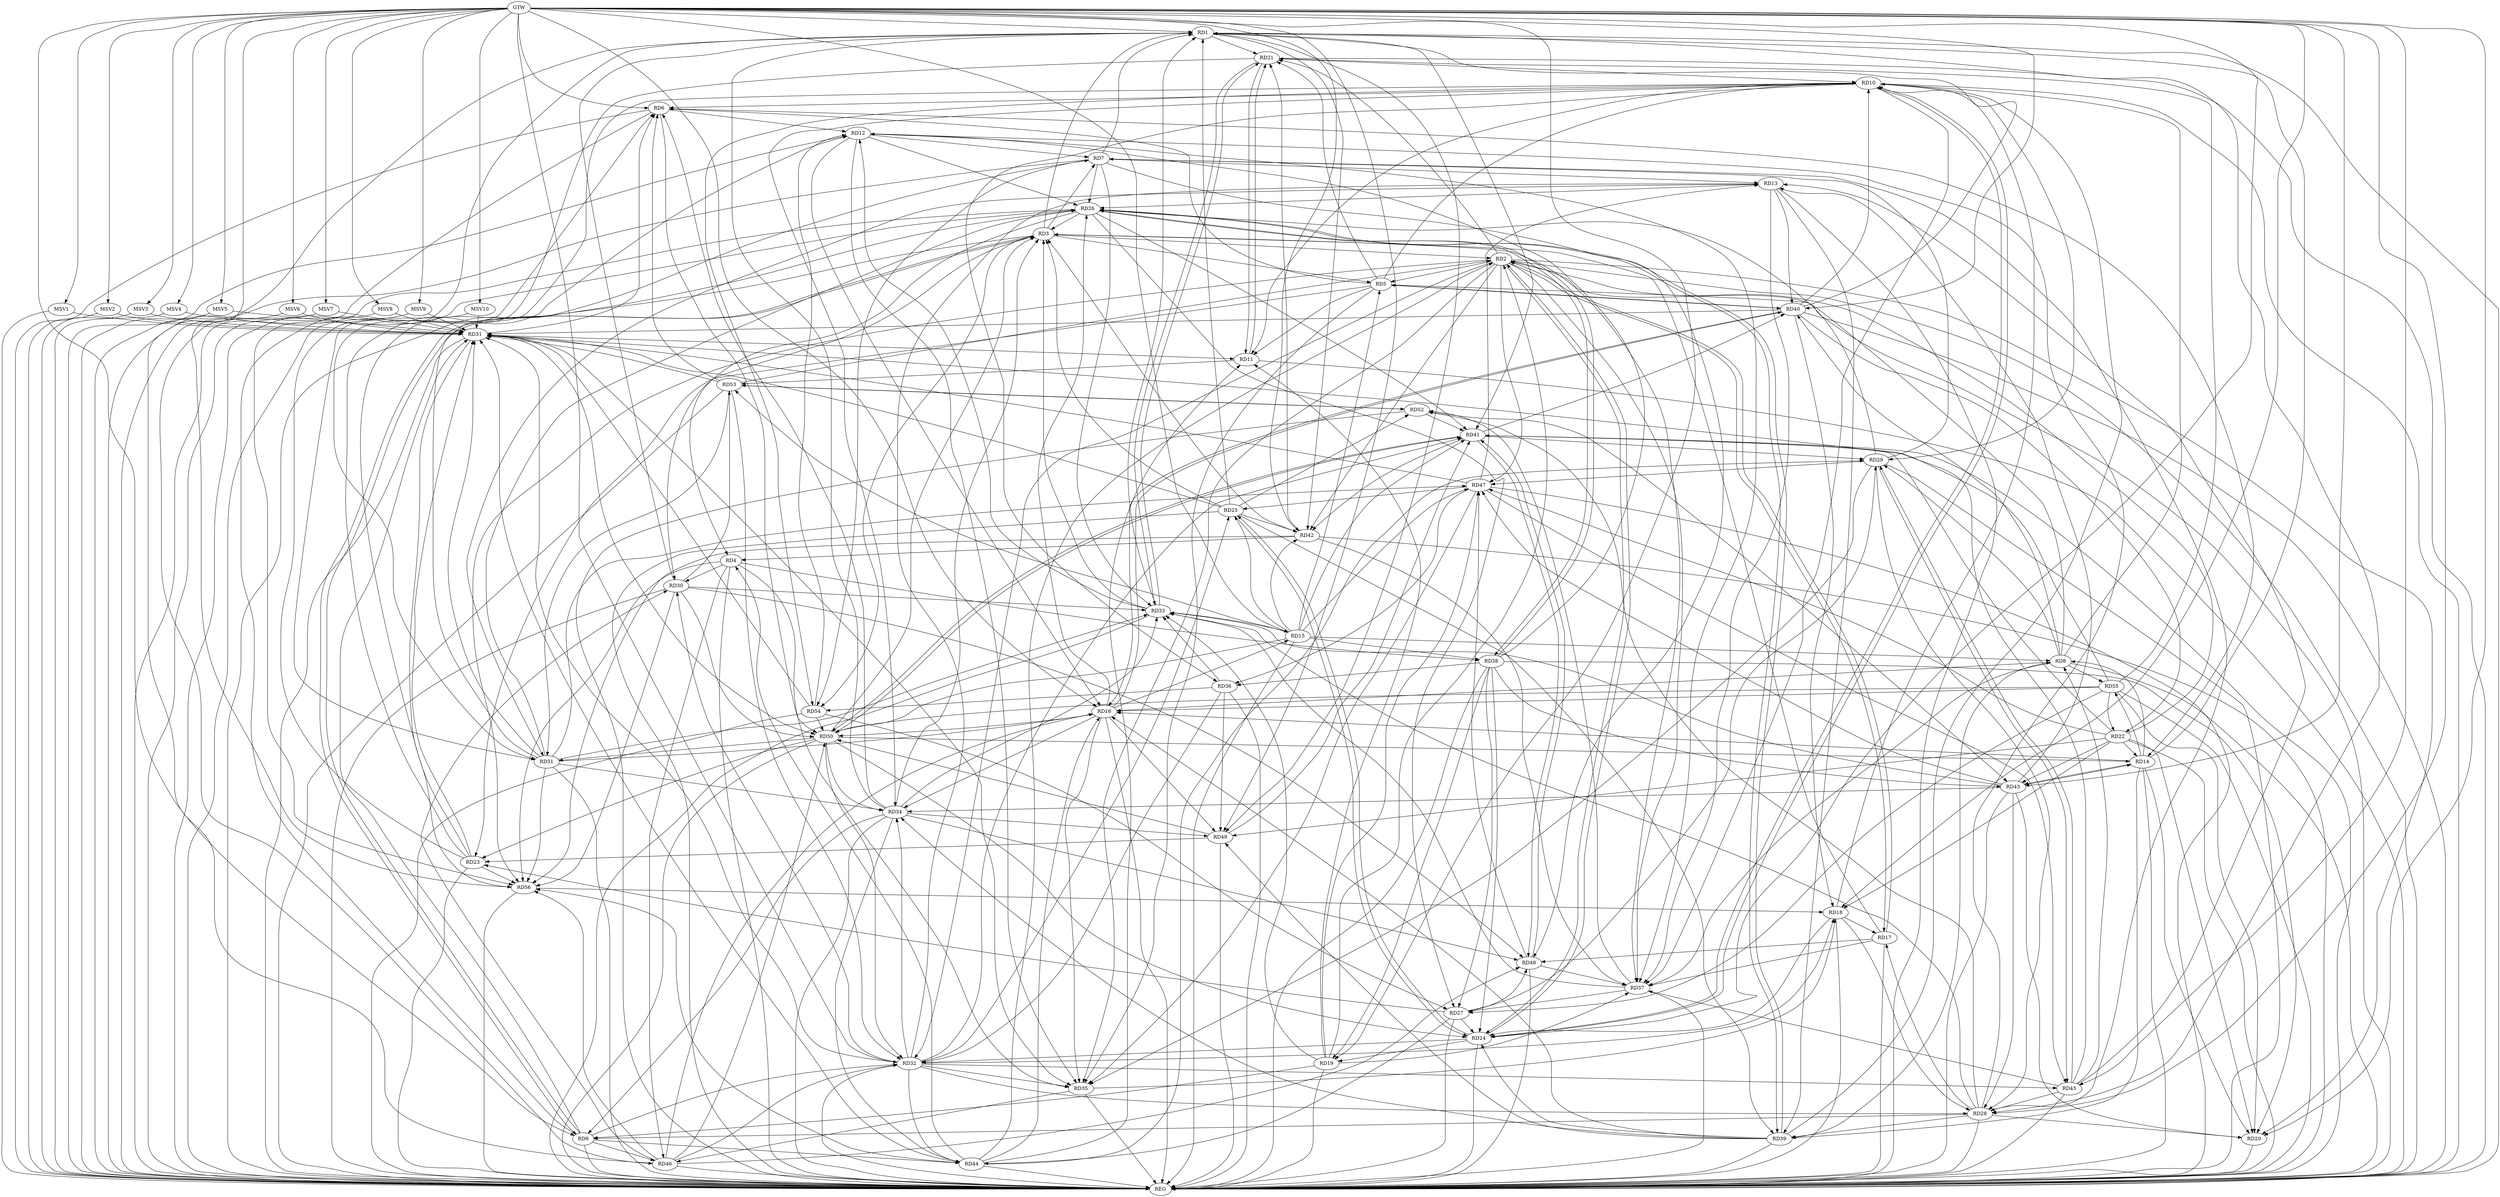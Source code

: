 strict digraph G {
  RD1 [ label="RD1" ];
  RD2 [ label="RD2" ];
  RD3 [ label="RD3" ];
  RD4 [ label="RD4" ];
  RD5 [ label="RD5" ];
  RD6 [ label="RD6" ];
  RD7 [ label="RD7" ];
  RD8 [ label="RD8" ];
  RD9 [ label="RD9" ];
  RD10 [ label="RD10" ];
  RD11 [ label="RD11" ];
  RD12 [ label="RD12" ];
  RD13 [ label="RD13" ];
  RD14 [ label="RD14" ];
  RD15 [ label="RD15" ];
  RD16 [ label="RD16" ];
  RD17 [ label="RD17" ];
  RD18 [ label="RD18" ];
  RD19 [ label="RD19" ];
  RD20 [ label="RD20" ];
  RD21 [ label="RD21" ];
  RD22 [ label="RD22" ];
  RD23 [ label="RD23" ];
  RD24 [ label="RD24" ];
  RD25 [ label="RD25" ];
  RD26 [ label="RD26" ];
  RD27 [ label="RD27" ];
  RD28 [ label="RD28" ];
  RD29 [ label="RD29" ];
  RD30 [ label="RD30" ];
  RD31 [ label="RD31" ];
  RD32 [ label="RD32" ];
  RD33 [ label="RD33" ];
  RD34 [ label="RD34" ];
  RD35 [ label="RD35" ];
  RD36 [ label="RD36" ];
  RD37 [ label="RD37" ];
  RD38 [ label="RD38" ];
  RD39 [ label="RD39" ];
  RD40 [ label="RD40" ];
  RD41 [ label="RD41" ];
  RD42 [ label="RD42" ];
  RD43 [ label="RD43" ];
  RD44 [ label="RD44" ];
  RD45 [ label="RD45" ];
  RD46 [ label="RD46" ];
  RD47 [ label="RD47" ];
  RD48 [ label="RD48" ];
  RD49 [ label="RD49" ];
  RD50 [ label="RD50" ];
  RD51 [ label="RD51" ];
  RD52 [ label="RD52" ];
  RD53 [ label="RD53" ];
  RD54 [ label="RD54" ];
  RD55 [ label="RD55" ];
  RD56 [ label="RD56" ];
  GTW [ label="GTW" ];
  REG [ label="REG" ];
  MSV1 [ label="MSV1" ];
  MSV2 [ label="MSV2" ];
  MSV3 [ label="MSV3" ];
  MSV4 [ label="MSV4" ];
  MSV5 [ label="MSV5" ];
  MSV6 [ label="MSV6" ];
  MSV7 [ label="MSV7" ];
  MSV8 [ label="MSV8" ];
  MSV9 [ label="MSV9" ];
  MSV10 [ label="MSV10" ];
  RD3 -> RD1;
  RD7 -> RD1;
  RD14 -> RD1;
  RD1 -> RD21;
  RD25 -> RD1;
  RD1 -> RD28;
  RD30 -> RD1;
  RD33 -> RD1;
  RD34 -> RD1;
  RD40 -> RD1;
  RD1 -> RD41;
  RD1 -> RD42;
  RD46 -> RD1;
  RD1 -> RD49;
  RD1 -> RD56;
  RD3 -> RD2;
  RD2 -> RD5;
  RD8 -> RD2;
  RD2 -> RD17;
  RD17 -> RD2;
  RD19 -> RD2;
  RD2 -> RD20;
  RD2 -> RD21;
  RD22 -> RD2;
  RD2 -> RD24;
  RD24 -> RD2;
  RD2 -> RD32;
  RD2 -> RD35;
  RD2 -> RD37;
  RD2 -> RD42;
  RD44 -> RD2;
  RD2 -> RD47;
  RD53 -> RD2;
  RD2 -> RD56;
  RD3 -> RD5;
  RD3 -> RD7;
  RD3 -> RD9;
  RD9 -> RD3;
  RD17 -> RD3;
  RD25 -> RD3;
  RD26 -> RD3;
  RD3 -> RD30;
  RD33 -> RD3;
  RD34 -> RD3;
  RD3 -> RD37;
  RD42 -> RD3;
  RD50 -> RD3;
  RD3 -> RD54;
  RD26 -> RD4;
  RD4 -> RD30;
  RD4 -> RD35;
  RD4 -> RD38;
  RD42 -> RD4;
  RD44 -> RD4;
  RD4 -> RD46;
  RD4 -> RD56;
  RD5 -> RD6;
  RD5 -> RD10;
  RD5 -> RD11;
  RD15 -> RD5;
  RD5 -> RD21;
  RD5 -> RD23;
  RD5 -> RD35;
  RD5 -> RD40;
  RD40 -> RD5;
  RD10 -> RD6;
  RD6 -> RD12;
  RD6 -> RD14;
  RD23 -> RD6;
  RD31 -> RD6;
  RD34 -> RD6;
  RD6 -> RD46;
  RD6 -> RD50;
  RD53 -> RD6;
  RD12 -> RD7;
  RD7 -> RD13;
  RD7 -> RD26;
  RD28 -> RD7;
  RD29 -> RD7;
  RD7 -> RD33;
  RD7 -> RD48;
  RD51 -> RD7;
  RD7 -> RD54;
  RD8 -> RD10;
  RD14 -> RD8;
  RD15 -> RD8;
  RD8 -> RD16;
  RD8 -> RD29;
  RD8 -> RD37;
  RD39 -> RD8;
  RD8 -> RD40;
  RD45 -> RD8;
  RD8 -> RD55;
  RD19 -> RD9;
  RD9 -> RD26;
  RD28 -> RD9;
  RD9 -> RD31;
  RD9 -> RD32;
  RD34 -> RD9;
  RD9 -> RD44;
  RD9 -> RD46;
  RD10 -> RD11;
  RD18 -> RD10;
  RD21 -> RD10;
  RD10 -> RD24;
  RD24 -> RD10;
  RD10 -> RD29;
  RD10 -> RD34;
  RD10 -> RD36;
  RD10 -> RD37;
  RD39 -> RD10;
  RD40 -> RD10;
  RD10 -> RD51;
  RD10 -> RD54;
  RD19 -> RD11;
  RD11 -> RD21;
  RD21 -> RD11;
  RD31 -> RD11;
  RD44 -> RD11;
  RD11 -> RD53;
  RD12 -> RD16;
  RD23 -> RD12;
  RD12 -> RD26;
  RD28 -> RD12;
  RD33 -> RD12;
  RD12 -> RD35;
  RD12 -> RD37;
  RD38 -> RD12;
  RD54 -> RD12;
  RD13 -> RD26;
  RD32 -> RD13;
  RD13 -> RD37;
  RD13 -> RD39;
  RD13 -> RD40;
  RD43 -> RD13;
  RD45 -> RD13;
  RD47 -> RD13;
  RD13 -> RD51;
  RD14 -> RD16;
  RD14 -> RD20;
  RD22 -> RD14;
  RD14 -> RD39;
  RD14 -> RD43;
  RD43 -> RD14;
  RD50 -> RD14;
  RD14 -> RD55;
  RD16 -> RD15;
  RD15 -> RD25;
  RD33 -> RD15;
  RD15 -> RD38;
  RD15 -> RD41;
  RD15 -> RD42;
  RD15 -> RD47;
  RD15 -> RD50;
  RD15 -> RD53;
  RD16 -> RD26;
  RD16 -> RD34;
  RD16 -> RD35;
  RD39 -> RD16;
  RD16 -> RD40;
  RD40 -> RD16;
  RD44 -> RD16;
  RD46 -> RD16;
  RD16 -> RD49;
  RD16 -> RD50;
  RD51 -> RD16;
  RD55 -> RD16;
  RD18 -> RD17;
  RD28 -> RD17;
  RD17 -> RD37;
  RD17 -> RD48;
  RD22 -> RD18;
  RD18 -> RD24;
  RD18 -> RD28;
  RD32 -> RD18;
  RD35 -> RD18;
  RD40 -> RD18;
  RD56 -> RD18;
  RD24 -> RD19;
  RD19 -> RD33;
  RD19 -> RD37;
  RD38 -> RD19;
  RD19 -> RD47;
  RD22 -> RD20;
  RD28 -> RD20;
  RD38 -> RD20;
  RD43 -> RD20;
  RD55 -> RD20;
  RD21 -> RD33;
  RD33 -> RD21;
  RD42 -> RD21;
  RD21 -> RD51;
  RD55 -> RD21;
  RD40 -> RD22;
  RD22 -> RD41;
  RD22 -> RD43;
  RD22 -> RD47;
  RD22 -> RD49;
  RD55 -> RD22;
  RD23 -> RD26;
  RD27 -> RD23;
  RD23 -> RD31;
  RD49 -> RD23;
  RD50 -> RD23;
  RD23 -> RD56;
  RD24 -> RD25;
  RD25 -> RD24;
  RD27 -> RD24;
  RD24 -> RD32;
  RD38 -> RD24;
  RD39 -> RD24;
  RD50 -> RD24;
  RD25 -> RD31;
  RD32 -> RD25;
  RD25 -> RD39;
  RD25 -> RD42;
  RD47 -> RD25;
  RD25 -> RD52;
  RD26 -> RD27;
  RD29 -> RD26;
  RD26 -> RD38;
  RD38 -> RD26;
  RD26 -> RD39;
  RD39 -> RD26;
  RD26 -> RD41;
  RD51 -> RD26;
  RD27 -> RD29;
  RD37 -> RD27;
  RD38 -> RD27;
  RD27 -> RD44;
  RD27 -> RD48;
  RD54 -> RD27;
  RD55 -> RD27;
  RD29 -> RD28;
  RD32 -> RD28;
  RD28 -> RD33;
  RD28 -> RD39;
  RD43 -> RD28;
  RD45 -> RD28;
  RD28 -> RD52;
  RD29 -> RD35;
  RD41 -> RD29;
  RD44 -> RD29;
  RD29 -> RD45;
  RD45 -> RD29;
  RD29 -> RD47;
  RD32 -> RD30;
  RD30 -> RD33;
  RD46 -> RD30;
  RD30 -> RD48;
  RD30 -> RD50;
  RD30 -> RD53;
  RD30 -> RD56;
  RD32 -> RD31;
  RD31 -> RD35;
  RD40 -> RD31;
  RD44 -> RD31;
  RD45 -> RD31;
  RD47 -> RD31;
  RD31 -> RD50;
  RD51 -> RD31;
  RD53 -> RD31;
  RD54 -> RD31;
  RD31 -> RD56;
  RD32 -> RD34;
  RD32 -> RD35;
  RD36 -> RD32;
  RD32 -> RD41;
  RD32 -> RD44;
  RD32 -> RD45;
  RD46 -> RD32;
  RD50 -> RD32;
  RD53 -> RD32;
  RD34 -> RD33;
  RD36 -> RD33;
  RD37 -> RD33;
  RD43 -> RD33;
  RD51 -> RD33;
  RD39 -> RD34;
  RD43 -> RD34;
  RD34 -> RD44;
  RD34 -> RD48;
  RD34 -> RD49;
  RD50 -> RD34;
  RD51 -> RD34;
  RD35 -> RD46;
  RD47 -> RD35;
  RD38 -> RD36;
  RD47 -> RD36;
  RD36 -> RD49;
  RD36 -> RD54;
  RD42 -> RD37;
  RD45 -> RD37;
  RD48 -> RD37;
  RD37 -> RD52;
  RD38 -> RD43;
  RD39 -> RD49;
  RD41 -> RD40;
  RD41 -> RD42;
  RD41 -> RD48;
  RD48 -> RD41;
  RD49 -> RD41;
  RD41 -> RD50;
  RD50 -> RD41;
  RD52 -> RD41;
  RD55 -> RD41;
  RD42 -> RD56;
  RD43 -> RD47;
  RD52 -> RD43;
  RD44 -> RD56;
  RD47 -> RD45;
  RD46 -> RD48;
  RD46 -> RD50;
  RD46 -> RD56;
  RD48 -> RD47;
  RD51 -> RD47;
  RD49 -> RD50;
  RD50 -> RD51;
  RD54 -> RD50;
  RD55 -> RD50;
  RD53 -> RD51;
  RD51 -> RD56;
  RD52 -> RD53;
  RD53 -> RD52;
  GTW -> RD24;
  GTW -> RD43;
  GTW -> RD42;
  GTW -> RD6;
  GTW -> RD45;
  GTW -> RD20;
  GTW -> RD1;
  GTW -> RD49;
  GTW -> RD18;
  GTW -> RD40;
  GTW -> RD16;
  GTW -> RD15;
  GTW -> RD28;
  GTW -> RD56;
  GTW -> RD9;
  GTW -> RD32;
  GTW -> RD19;
  RD1 -> REG;
  RD2 -> REG;
  RD3 -> REG;
  RD4 -> REG;
  RD5 -> REG;
  RD6 -> REG;
  RD7 -> REG;
  RD8 -> REG;
  RD9 -> REG;
  RD10 -> REG;
  RD11 -> REG;
  RD12 -> REG;
  RD13 -> REG;
  RD14 -> REG;
  RD15 -> REG;
  RD16 -> REG;
  RD17 -> REG;
  RD18 -> REG;
  RD19 -> REG;
  RD20 -> REG;
  RD21 -> REG;
  RD22 -> REG;
  RD23 -> REG;
  RD24 -> REG;
  RD25 -> REG;
  RD26 -> REG;
  RD27 -> REG;
  RD28 -> REG;
  RD29 -> REG;
  RD30 -> REG;
  RD31 -> REG;
  RD32 -> REG;
  RD33 -> REG;
  RD34 -> REG;
  RD35 -> REG;
  RD36 -> REG;
  RD37 -> REG;
  RD38 -> REG;
  RD39 -> REG;
  RD40 -> REG;
  RD41 -> REG;
  RD42 -> REG;
  RD43 -> REG;
  RD44 -> REG;
  RD45 -> REG;
  RD46 -> REG;
  RD47 -> REG;
  RD48 -> REG;
  RD49 -> REG;
  RD50 -> REG;
  RD51 -> REG;
  RD52 -> REG;
  RD53 -> REG;
  RD54 -> REG;
  RD55 -> REG;
  RD56 -> REG;
  MSV1 -> RD31;
  MSV2 -> RD31;
  MSV3 -> RD31;
  MSV4 -> RD31;
  GTW -> MSV1;
  MSV1 -> REG;
  GTW -> MSV2;
  MSV2 -> REG;
  GTW -> MSV3;
  MSV3 -> REG;
  GTW -> MSV4;
  MSV4 -> REG;
  MSV5 -> RD31;
  MSV6 -> RD31;
  MSV7 -> RD31;
  GTW -> MSV5;
  MSV5 -> REG;
  GTW -> MSV6;
  MSV6 -> REG;
  GTW -> MSV7;
  MSV7 -> REG;
  MSV8 -> RD31;
  MSV9 -> RD31;
  GTW -> MSV8;
  MSV8 -> REG;
  GTW -> MSV9;
  MSV9 -> REG;
  MSV10 -> RD31;
  GTW -> MSV10;
  MSV10 -> REG;
}
